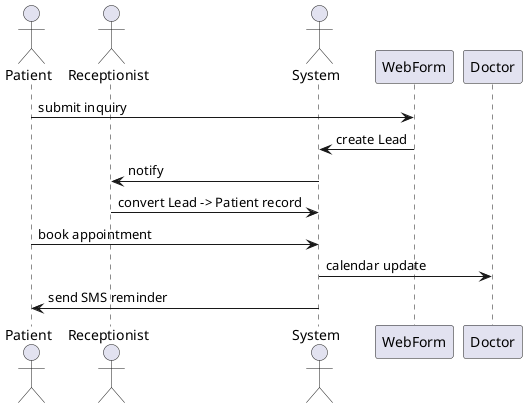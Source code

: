 @startuml
actor Patient
actor Receptionist
actor System
Patient -> WebForm : submit inquiry
WebForm -> System : create Lead
System -> Receptionist : notify
Receptionist -> System : convert Lead -> Patient record
Patient -> System : book appointment
System -> Doctor : calendar update
System -> Patient : send SMS reminder
@enduml

